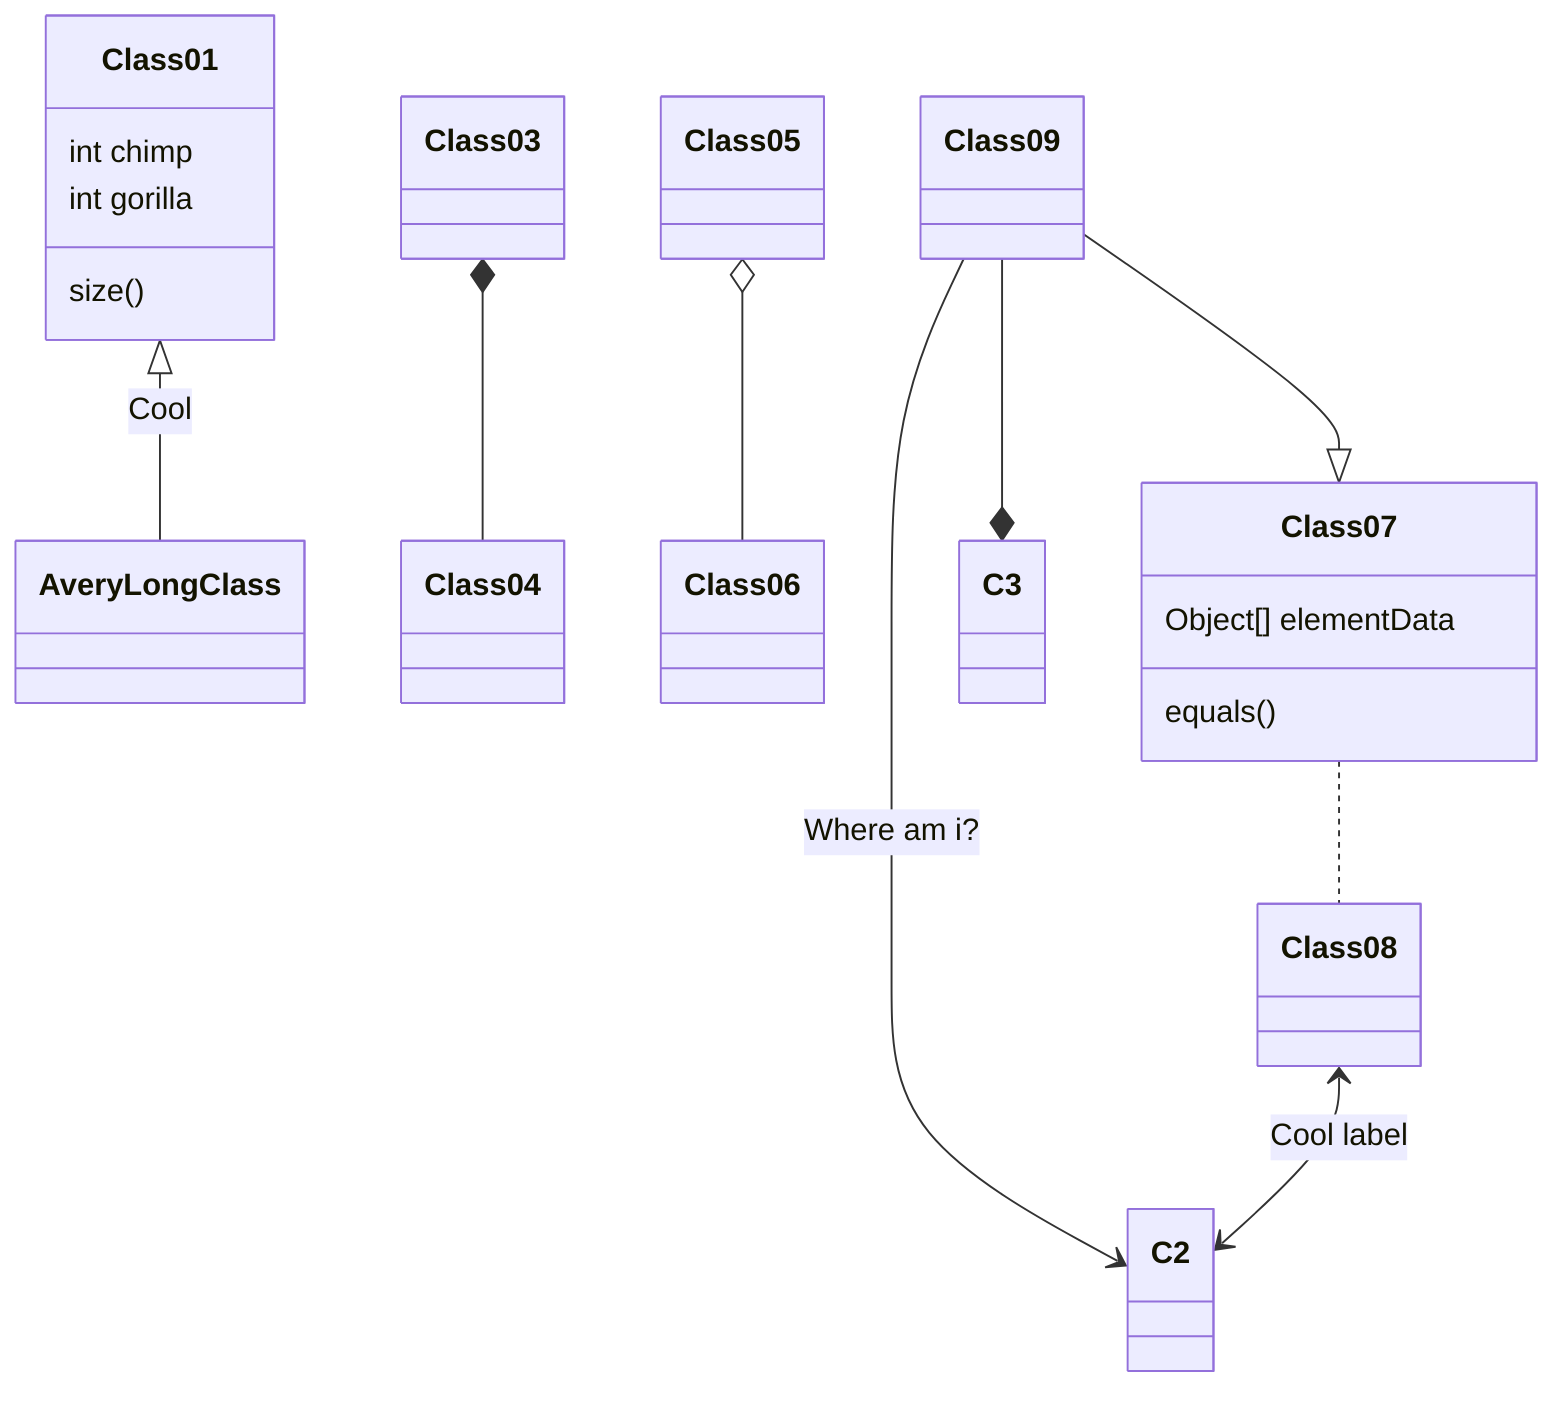 classDiagram
	Class01 <|-- AveryLongClass : Cool
	Class03 *-- Class04
	Class05 o-- Class06
	Class07 .. Class08
	Class09 --> C2 : Where am i?
	Class09 --* C3
	Class09 --|> Class07
	Class07 : equals()
	Class07 : Object[] elementData
	Class01 : size()
	Class01 : int chimp
	Class01 : int gorilla
	Class08 <--> C2: Cool label